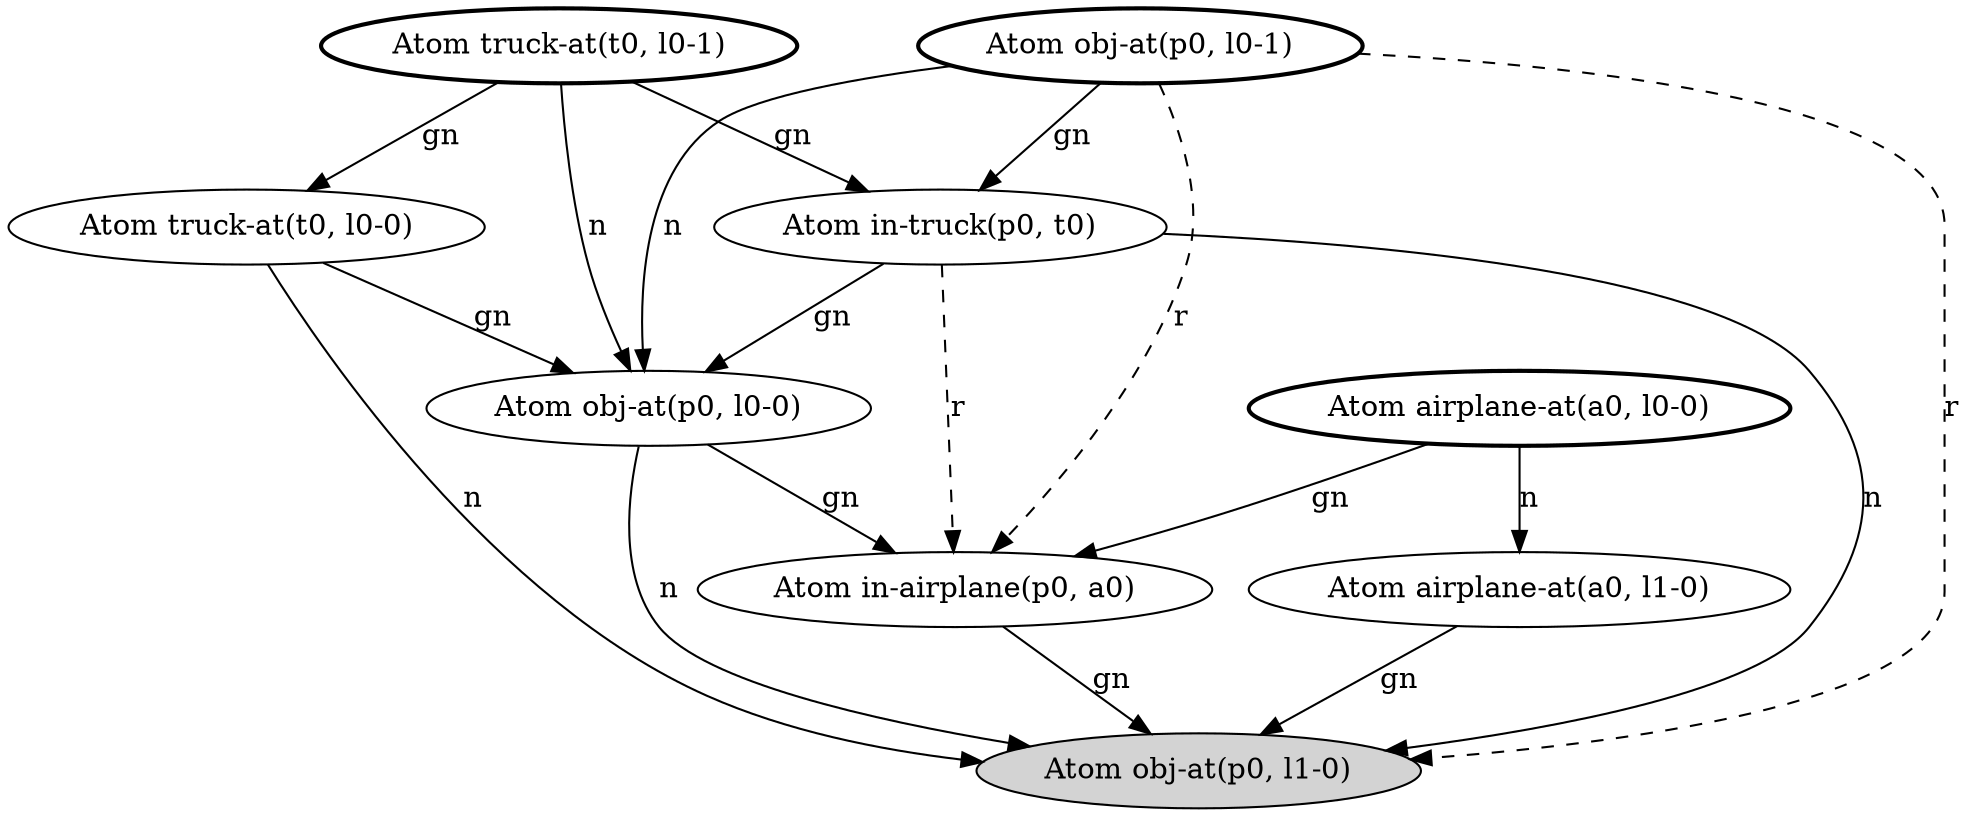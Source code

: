digraph G {
  lm0 [label="Atom obj-at(p0, l1-0)", style=filled];
  lm1 [label="Atom truck-at(t0, l0-0)"];
      lm1 -> lm0 [label="n"];
      lm1 -> lm7 [label="gn"];
  lm2 [label="Atom truck-at(t0, l0-1)", style=bold];
      lm2 -> lm7 [label="n"];
      lm2 -> lm1 [label="gn"];
      lm2 -> lm6 [label="gn"];
  lm3 [label="Atom airplane-at(a0, l0-0)", style=bold];
      lm3 -> lm5 [label="gn"];
      lm3 -> lm4 [label="n"];
  lm4 [label="Atom airplane-at(a0, l1-0)"];
      lm4 -> lm0 [label="gn"];
  lm5 [label="Atom in-airplane(p0, a0)"];
      lm5 -> lm0 [label="gn"];
  lm6 [label="Atom in-truck(p0, t0)"];
      lm6 -> lm5 [label="r", style=dashed];
      lm6 -> lm7 [label="gn"];
      lm6 -> lm0 [label="n"];
  lm7 [label="Atom obj-at(p0, l0-0)"];
      lm7 -> lm0 [label="n"];
      lm7 -> lm5 [label="gn"];
  lm8 [label="Atom obj-at(p0, l0-1)", style=bold];
      lm8 -> lm5 [label="r", style=dashed];
      lm8 -> lm6 [label="gn"];
      lm8 -> lm0 [label="r", style=dashed];
      lm8 -> lm7 [label="n"];
}
